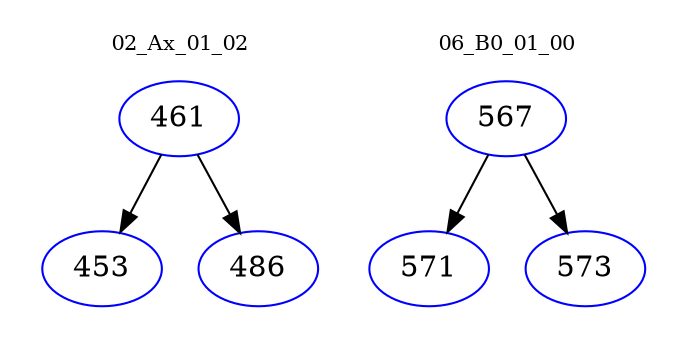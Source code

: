 digraph{
subgraph cluster_0 {
color = white
label = "02_Ax_01_02";
fontsize=10;
T0_461 [label="461", color="blue"]
T0_461 -> T0_453 [color="black"]
T0_453 [label="453", color="blue"]
T0_461 -> T0_486 [color="black"]
T0_486 [label="486", color="blue"]
}
subgraph cluster_1 {
color = white
label = "06_B0_01_00";
fontsize=10;
T1_567 [label="567", color="blue"]
T1_567 -> T1_571 [color="black"]
T1_571 [label="571", color="blue"]
T1_567 -> T1_573 [color="black"]
T1_573 [label="573", color="blue"]
}
}
